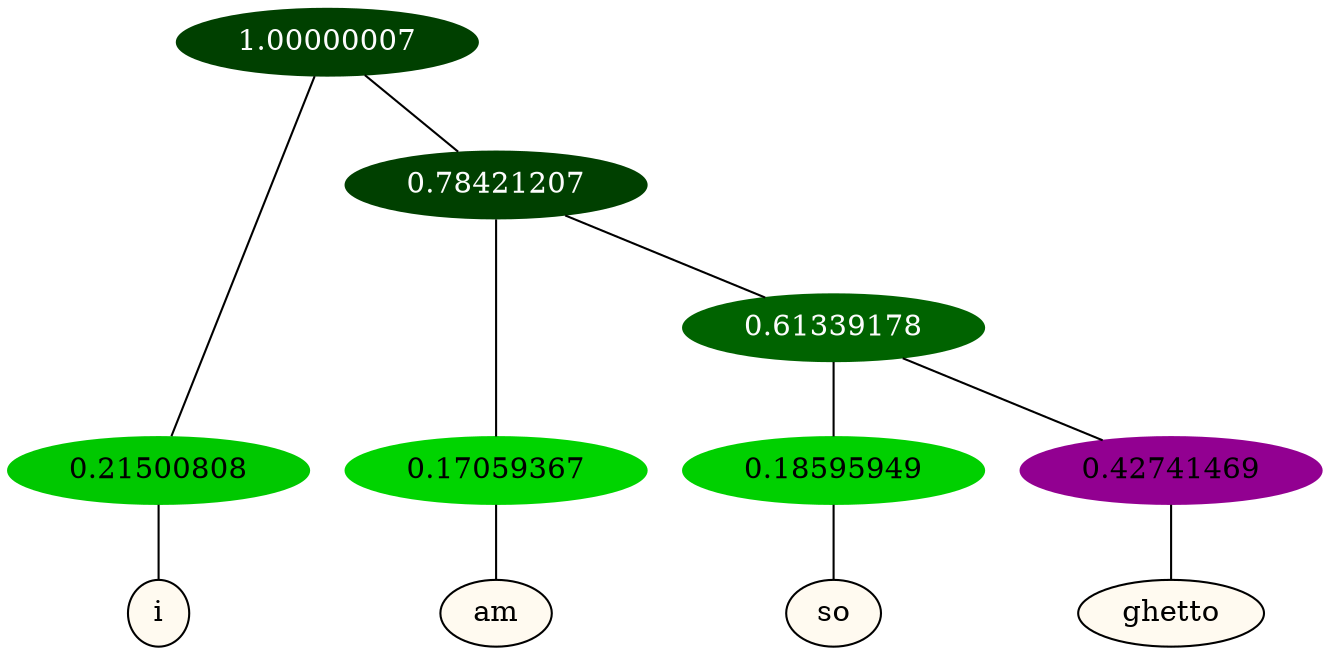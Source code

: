 graph {
	node [format=png height=0.15 nodesep=0.001 ordering=out overlap=prism overlap_scaling=0.01 ranksep=0.001 ratio=0.2 style=filled width=0.15]
	{
		rank=same
		a_w_1 [label=i color=black fillcolor=floralwhite style="filled,solid"]
		a_w_3 [label=am color=black fillcolor=floralwhite style="filled,solid"]
		a_w_5 [label=so color=black fillcolor=floralwhite style="filled,solid"]
		a_w_6 [label=ghetto color=black fillcolor=floralwhite style="filled,solid"]
	}
	a_n_1 -- a_w_1
	a_n_3 -- a_w_3
	a_n_5 -- a_w_5
	a_n_6 -- a_w_6
	{
		rank=same
		a_n_1 [label=0.21500808 color="0.334 1.000 0.785" fontcolor=black]
		a_n_3 [label=0.17059367 color="0.334 1.000 0.829" fontcolor=black]
		a_n_5 [label=0.18595949 color="0.334 1.000 0.814" fontcolor=black]
		a_n_6 [label=0.42741469 color="0.835 1.000 0.573" fontcolor=black]
	}
	a_n_0 [label=1.00000007 color="0.334 1.000 0.250" fontcolor=grey99]
	a_n_0 -- a_n_1
	a_n_2 [label=0.78421207 color="0.334 1.000 0.250" fontcolor=grey99]
	a_n_0 -- a_n_2
	a_n_2 -- a_n_3
	a_n_4 [label=0.61339178 color="0.334 1.000 0.387" fontcolor=grey99]
	a_n_2 -- a_n_4
	a_n_4 -- a_n_5
	a_n_4 -- a_n_6
}
